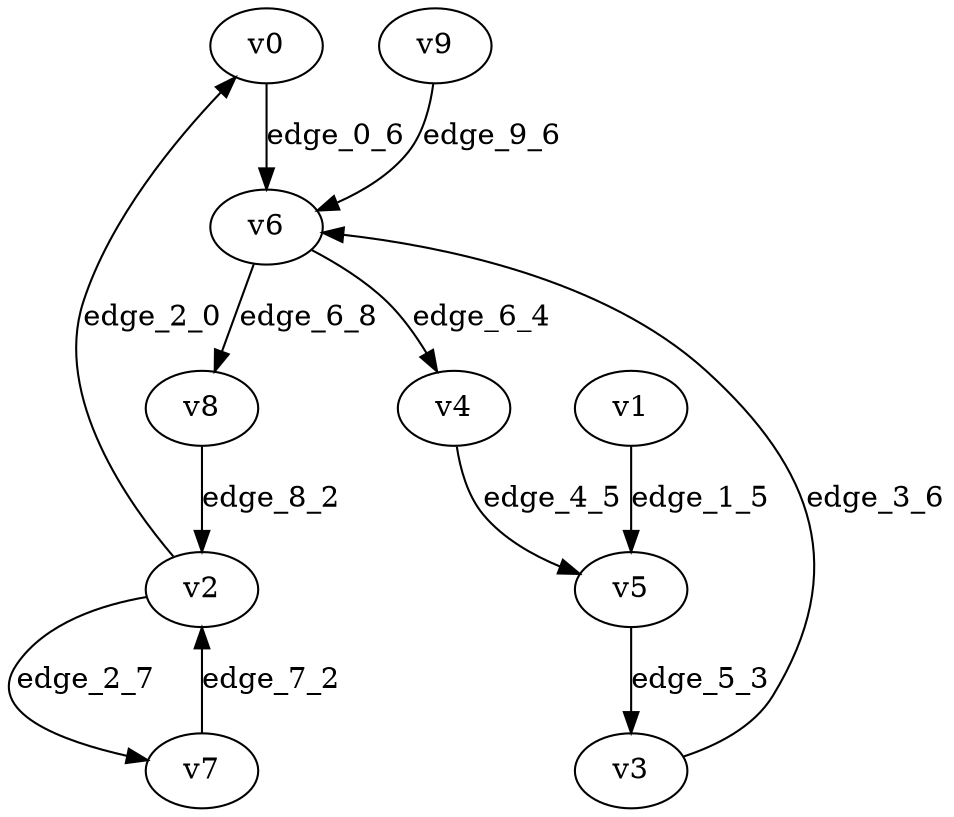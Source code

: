 digraph G {
    // Stochastic discounted game

    v0 [name="v0", player=1];
    v1 [name="v1", player=0];
    v2 [name="v2", player=-1];
    v3 [name="v3", player=1];
    v4 [name="v4", player=0];
    v5 [name="v5", player=-1];
    v6 [name="v6", player=-1];
    v7 [name="v7", player=1];
    v8 [name="v8", player=0];
    v9 [name="v9", player=1];

    v0 -> v6 [label="edge_0_6", weight=2.808361, discount=0.628405];
    v1 -> v5 [label="edge_1_5", weight=1.415821, discount=0.892253];
    v2 -> v7 [label="edge_2_7", probability=0.563330];
    v2 -> v0 [label="edge_2_0", probability=0.436670];
    v3 -> v6 [label="edge_3_6", weight=-0.349054, discount=0.619142];
    v4 -> v5 [label="edge_4_5", weight=-9.049894, discount=0.178662];
    v5 -> v3 [label="edge_5_3", probability=1.000000];
    v6 -> v4 [label="edge_6_4", probability=0.456947];
    v6 -> v8 [label="edge_6_8", probability=0.543053];
    v7 -> v2 [label="edge_7_2", weight=9.627166, discount=0.650708];
    v8 -> v2 [label="edge_8_2", weight=4.789406, discount=0.283901];
    v9 -> v6 [label="edge_9_6", weight=-9.854096, discount=0.467079];
}